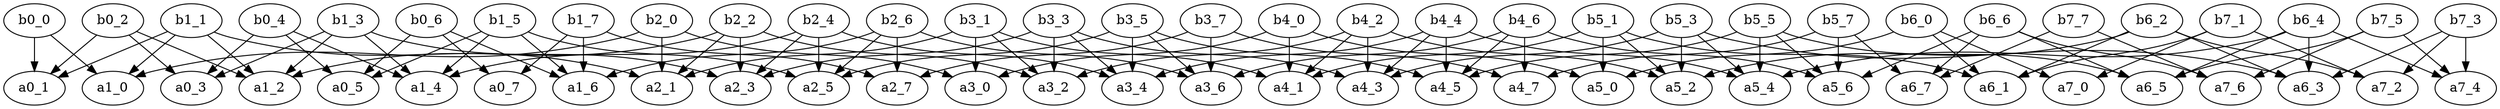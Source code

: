 digraph grid_8_by_8 /* seed: 0 0 0 */ {
b0_0 -> a0_1;
b0_0 -> a1_0;
b0_2 -> a0_1;
b0_2 -> a0_3;
b0_2 -> a1_2;
b0_4 -> a0_3;
b0_4 -> a0_5;
b0_4 -> a1_4;
b0_6 -> a0_5;
b0_6 -> a0_7;
b0_6 -> a1_6;
b1_1 -> a0_1;
b1_1 -> a1_0;
b1_1 -> a1_2;
b1_1 -> a2_1;
b1_3 -> a0_3;
b1_3 -> a1_2;
b1_3 -> a1_4;
b1_3 -> a2_3;
b1_5 -> a0_5;
b1_5 -> a1_4;
b1_5 -> a1_6;
b1_5 -> a2_5;
b1_7 -> a0_7;
b1_7 -> a1_6;
b1_7 -> a2_7;
b2_0 -> a1_0;
b2_0 -> a2_1;
b2_0 -> a3_0;
b2_2 -> a1_2;
b2_2 -> a2_1;
b2_2 -> a2_3;
b2_2 -> a3_2;
b2_4 -> a1_4;
b2_4 -> a2_3;
b2_4 -> a2_5;
b2_4 -> a3_4;
b2_6 -> a1_6;
b2_6 -> a2_5;
b2_6 -> a2_7;
b2_6 -> a3_6;
b3_1 -> a2_1;
b3_1 -> a3_0;
b3_1 -> a3_2;
b3_1 -> a4_1;
b3_3 -> a2_3;
b3_3 -> a3_2;
b3_3 -> a3_4;
b3_3 -> a4_3;
b3_5 -> a2_5;
b3_5 -> a3_4;
b3_5 -> a3_6;
b3_5 -> a4_5;
b3_7 -> a2_7;
b3_7 -> a3_6;
b3_7 -> a4_7;
b4_0 -> a3_0;
b4_0 -> a4_1;
b4_0 -> a5_0;
b4_2 -> a3_2;
b4_2 -> a4_1;
b4_2 -> a4_3;
b4_2 -> a5_2;
b4_4 -> a3_4;
b4_4 -> a4_3;
b4_4 -> a4_5;
b4_4 -> a5_4;
b4_6 -> a3_6;
b4_6 -> a4_5;
b4_6 -> a4_7;
b4_6 -> a5_6;
b5_1 -> a4_1;
b5_1 -> a5_0;
b5_1 -> a5_2;
b5_1 -> a6_1;
b5_3 -> a4_3;
b5_3 -> a5_2;
b5_3 -> a5_4;
b5_3 -> a6_3;
b5_5 -> a4_5;
b5_5 -> a5_4;
b5_5 -> a5_6;
b5_5 -> a6_5;
b5_7 -> a4_7;
b5_7 -> a5_6;
b5_7 -> a6_7;
b6_0 -> a5_0;
b6_0 -> a6_1;
b6_0 -> a7_0;
b6_2 -> a5_2;
b6_2 -> a6_1;
b6_2 -> a6_3;
b6_2 -> a7_2;
b6_4 -> a5_4;
b6_4 -> a6_3;
b6_4 -> a6_5;
b6_4 -> a7_4;
b6_6 -> a5_6;
b6_6 -> a6_5;
b6_6 -> a6_7;
b6_6 -> a7_6;
b7_1 -> a6_1;
b7_1 -> a7_0;
b7_1 -> a7_2;
b7_3 -> a6_3;
b7_3 -> a7_2;
b7_3 -> a7_4;
b7_5 -> a6_5;
b7_5 -> a7_4;
b7_5 -> a7_6;
b7_7 -> a6_7;
b7_7 -> a7_6;
}
